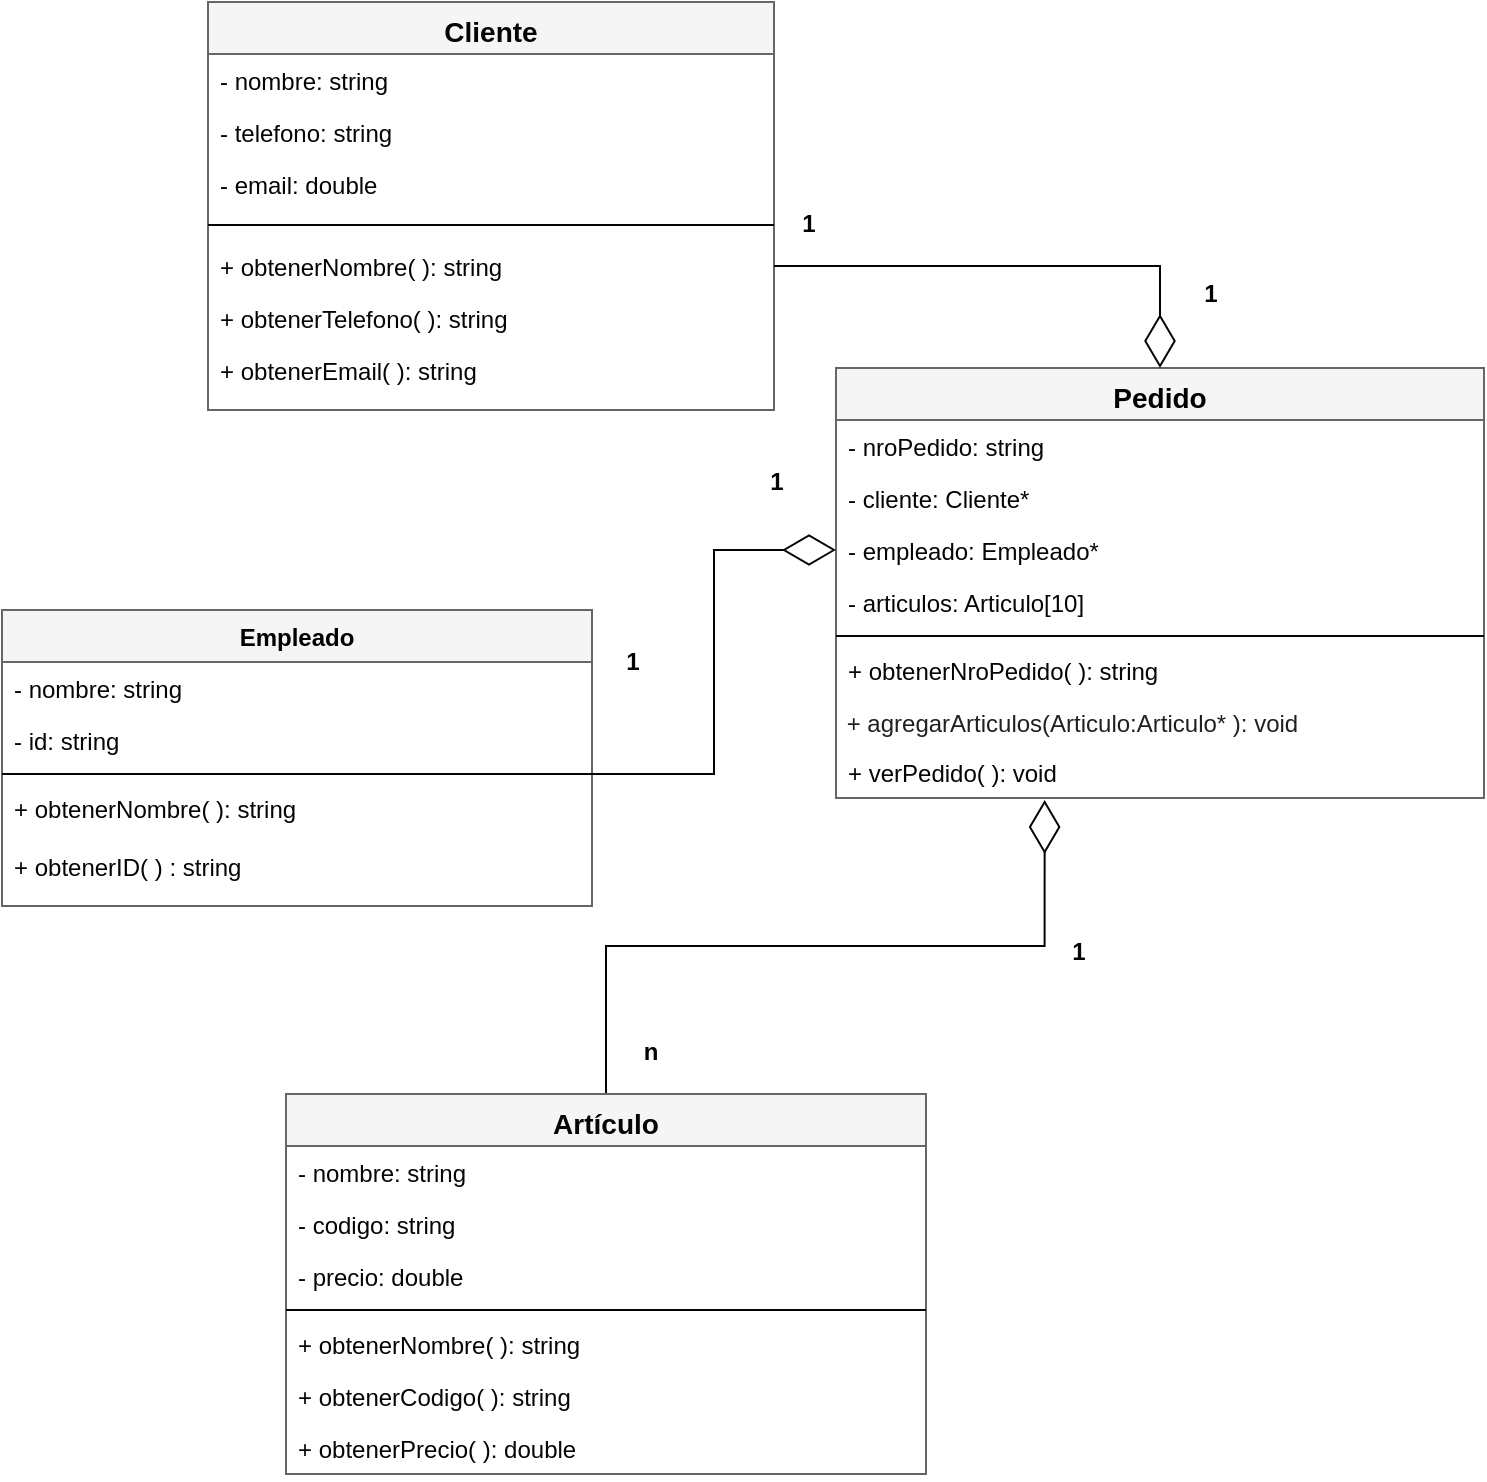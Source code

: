 <mxfile>
    <diagram name="Página-1" id="Z9m40eZqDg4Fgi3BJzhr">
        <mxGraphModel dx="418" dy="239" grid="0" gridSize="10" guides="1" tooltips="1" connect="1" arrows="1" fold="1" page="1" pageScale="1" pageWidth="827" pageHeight="1169" background="#ffffff" math="0" shadow="0">
            <root>
                <mxCell id="0"/>
                <mxCell id="1" parent="0"/>
                <mxCell id="7" style="edgeStyle=orthogonalEdgeStyle;shape=connector;rounded=0;html=1;exitX=0.5;exitY=0;exitDx=0;exitDy=0;entryX=0.322;entryY=1.04;entryDx=0;entryDy=0;entryPerimeter=0;labelBackgroundColor=default;strokeColor=#050505;fontFamily=Helvetica;fontSize=11;fontColor=#050505;endArrow=diamondThin;endFill=0;endSize=24;" edge="1" parent="1" source="R549FV-vUU6F0KCQ6JtP-2" target="R549FV-vUU6F0KCQ6JtP-45">
                    <mxGeometry relative="1" as="geometry"/>
                </mxCell>
                <mxCell id="R549FV-vUU6F0KCQ6JtP-2" value="&lt;span style=&quot;font-size: 14px;&quot;&gt;&lt;font&gt;Artículo&lt;/font&gt;&lt;/span&gt;" style="swimlane;fontStyle=1;align=center;verticalAlign=top;childLayout=stackLayout;horizontal=1;startSize=26;horizontalStack=0;resizeParent=1;resizeParentMax=0;resizeLast=0;collapsible=1;marginBottom=0;whiteSpace=wrap;html=1;fontColor=#050505;strokeColor=#666666;fillColor=#f5f5f5;" parent="1" vertex="1">
                    <mxGeometry x="203" y="672" width="320" height="190" as="geometry">
                        <mxRectangle x="480" y="760" width="90" height="30" as="alternateBounds"/>
                    </mxGeometry>
                </mxCell>
                <mxCell id="R549FV-vUU6F0KCQ6JtP-10" value="- nombre: string" style="text;strokeColor=none;fillColor=none;align=left;verticalAlign=top;spacingLeft=4;spacingRight=4;overflow=hidden;rotatable=0;points=[[0,0.5],[1,0.5]];portConstraint=eastwest;whiteSpace=wrap;html=1;fontColor=#050505;" parent="R549FV-vUU6F0KCQ6JtP-2" vertex="1">
                    <mxGeometry y="26" width="320" height="26" as="geometry"/>
                </mxCell>
                <mxCell id="R549FV-vUU6F0KCQ6JtP-3" value="- codigo: string" style="text;strokeColor=none;fillColor=none;align=left;verticalAlign=top;spacingLeft=4;spacingRight=4;overflow=hidden;rotatable=0;points=[[0,0.5],[1,0.5]];portConstraint=eastwest;whiteSpace=wrap;html=1;fontColor=#050505;" parent="R549FV-vUU6F0KCQ6JtP-2" vertex="1">
                    <mxGeometry y="52" width="320" height="26" as="geometry"/>
                </mxCell>
                <mxCell id="R549FV-vUU6F0KCQ6JtP-9" value="- precio: double" style="text;strokeColor=none;fillColor=none;align=left;verticalAlign=top;spacingLeft=4;spacingRight=4;overflow=hidden;rotatable=0;points=[[0,0.5],[1,0.5]];portConstraint=eastwest;whiteSpace=wrap;html=1;fontColor=#050505;" parent="R549FV-vUU6F0KCQ6JtP-2" vertex="1">
                    <mxGeometry y="78" width="320" height="26" as="geometry"/>
                </mxCell>
                <mxCell id="R549FV-vUU6F0KCQ6JtP-4" value="" style="line;strokeWidth=1;fillColor=none;align=left;verticalAlign=middle;spacingTop=-1;spacingLeft=3;spacingRight=3;rotatable=0;labelPosition=right;points=[];portConstraint=eastwest;strokeColor=#050505;fontColor=#050505;" parent="R549FV-vUU6F0KCQ6JtP-2" vertex="1">
                    <mxGeometry y="104" width="320" height="8" as="geometry"/>
                </mxCell>
                <mxCell id="R549FV-vUU6F0KCQ6JtP-6" value="+ obtenerNombre( ): string" style="text;strokeColor=none;fillColor=none;align=left;verticalAlign=top;spacingLeft=4;spacingRight=4;overflow=hidden;rotatable=0;points=[[0,0.5],[1,0.5]];portConstraint=eastwest;whiteSpace=wrap;html=1;fontColor=#050505;" parent="R549FV-vUU6F0KCQ6JtP-2" vertex="1">
                    <mxGeometry y="112" width="320" height="26" as="geometry"/>
                </mxCell>
                <mxCell id="R549FV-vUU6F0KCQ6JtP-7" value="+ obtenerCodigo( ): string" style="text;strokeColor=none;fillColor=none;align=left;verticalAlign=top;spacingLeft=4;spacingRight=4;overflow=hidden;rotatable=0;points=[[0,0.5],[1,0.5]];portConstraint=eastwest;whiteSpace=wrap;html=1;fontColor=#050505;" parent="R549FV-vUU6F0KCQ6JtP-2" vertex="1">
                    <mxGeometry y="138" width="320" height="26" as="geometry"/>
                </mxCell>
                <mxCell id="R549FV-vUU6F0KCQ6JtP-11" value="+ obtenerPrecio( ): double" style="text;strokeColor=none;fillColor=none;align=left;verticalAlign=top;spacingLeft=4;spacingRight=4;overflow=hidden;rotatable=0;points=[[0,0.5],[1,0.5]];portConstraint=eastwest;whiteSpace=wrap;html=1;fontColor=#050505;" parent="R549FV-vUU6F0KCQ6JtP-2" vertex="1">
                    <mxGeometry y="164" width="320" height="26" as="geometry"/>
                </mxCell>
                <mxCell id="R549FV-vUU6F0KCQ6JtP-12" value="Empleado" style="swimlane;fontStyle=1;align=center;verticalAlign=top;childLayout=stackLayout;horizontal=1;startSize=26;horizontalStack=0;resizeParent=1;resizeParentMax=0;resizeLast=0;collapsible=1;marginBottom=0;whiteSpace=wrap;html=1;strokeColor=#666666;fillColor=#f5f5f5;fontColor=#000000;" parent="1" vertex="1">
                    <mxGeometry x="61" y="430" width="295" height="148" as="geometry"/>
                </mxCell>
                <mxCell id="18" value="- nombre: string" style="text;strokeColor=none;fillColor=none;align=left;verticalAlign=top;spacingLeft=4;spacingRight=4;overflow=hidden;rotatable=0;points=[[0,0.5],[1,0.5]];portConstraint=eastwest;whiteSpace=wrap;html=1;fontColor=#050505;" vertex="1" parent="R549FV-vUU6F0KCQ6JtP-12">
                    <mxGeometry y="26" width="295" height="26" as="geometry"/>
                </mxCell>
                <mxCell id="19" value="- id: string" style="text;strokeColor=none;fillColor=none;align=left;verticalAlign=top;spacingLeft=4;spacingRight=4;overflow=hidden;rotatable=0;points=[[0,0.5],[1,0.5]];portConstraint=eastwest;whiteSpace=wrap;html=1;fontColor=#050505;" vertex="1" parent="R549FV-vUU6F0KCQ6JtP-12">
                    <mxGeometry y="52" width="295" height="26" as="geometry"/>
                </mxCell>
                <mxCell id="R549FV-vUU6F0KCQ6JtP-16" value="" style="line;strokeWidth=1;fillColor=none;align=left;verticalAlign=middle;spacingTop=-1;spacingLeft=3;spacingRight=3;rotatable=0;labelPosition=right;points=[];portConstraint=eastwest;strokeColor=#050505;fontColor=#050505;" parent="R549FV-vUU6F0KCQ6JtP-12" vertex="1">
                    <mxGeometry y="78" width="295" height="8" as="geometry"/>
                </mxCell>
                <mxCell id="R549FV-vUU6F0KCQ6JtP-37" value="+ obtenerNombre( ): string&lt;br&gt;&lt;br&gt;+ obtenerID( ) : string" style="text;strokeColor=none;fillColor=none;align=left;verticalAlign=top;spacingLeft=4;spacingRight=4;overflow=hidden;rotatable=0;points=[[0,0.5],[1,0.5]];portConstraint=eastwest;whiteSpace=wrap;html=1;fontColor=#050505;" parent="R549FV-vUU6F0KCQ6JtP-12" vertex="1">
                    <mxGeometry y="86" width="295" height="62" as="geometry"/>
                </mxCell>
                <mxCell id="R549FV-vUU6F0KCQ6JtP-34" value="n" style="text;align=center;fontStyle=1;verticalAlign=middle;spacingLeft=3;spacingRight=3;strokeColor=none;rotatable=0;points=[[0,0.5],[1,0.5]];portConstraint=eastwest;html=1;fontColor=#050505;" parent="1" vertex="1">
                    <mxGeometry x="375" y="638" width="20" height="26" as="geometry"/>
                </mxCell>
                <mxCell id="R549FV-vUU6F0KCQ6JtP-38" value="&lt;span style=&quot;font-size: 14px;&quot;&gt;Pedido&lt;/span&gt;" style="swimlane;fontStyle=1;align=center;verticalAlign=top;childLayout=stackLayout;horizontal=1;startSize=26;horizontalStack=0;resizeParent=1;resizeParentMax=0;resizeLast=0;collapsible=1;marginBottom=0;whiteSpace=wrap;html=1;strokeColor=#666666;fontColor=#000000;fillColor=#f5f5f5;" parent="1" vertex="1">
                    <mxGeometry x="478" y="309" width="324" height="215" as="geometry"/>
                </mxCell>
                <mxCell id="R549FV-vUU6F0KCQ6JtP-39" value="- nroPedido: string" style="text;strokeColor=none;fillColor=none;align=left;verticalAlign=top;spacingLeft=4;spacingRight=4;overflow=hidden;rotatable=0;points=[[0,0.5],[1,0.5]];portConstraint=eastwest;whiteSpace=wrap;html=1;fontColor=#050505;" parent="R549FV-vUU6F0KCQ6JtP-38" vertex="1">
                    <mxGeometry y="26" width="324" height="26" as="geometry"/>
                </mxCell>
                <mxCell id="eUOE1uEp9aUfxUJo_K6u-10" value="- cliente: Cliente*" style="text;strokeColor=none;fillColor=none;align=left;verticalAlign=top;spacingLeft=4;spacingRight=4;overflow=hidden;rotatable=0;points=[[0,0.5],[1,0.5]];portConstraint=eastwest;whiteSpace=wrap;html=1;fontColor=#050505;" parent="R549FV-vUU6F0KCQ6JtP-38" vertex="1">
                    <mxGeometry y="52" width="324" height="26" as="geometry"/>
                </mxCell>
                <mxCell id="R549FV-vUU6F0KCQ6JtP-41" value="- empleado: Empleado*" style="text;strokeColor=none;fillColor=none;align=left;verticalAlign=top;spacingLeft=4;spacingRight=4;overflow=hidden;rotatable=0;points=[[0,0.5],[1,0.5]];portConstraint=eastwest;whiteSpace=wrap;html=1;fontColor=#050505;" parent="R549FV-vUU6F0KCQ6JtP-38" vertex="1">
                    <mxGeometry y="78" width="324" height="26" as="geometry"/>
                </mxCell>
                <mxCell id="R549FV-vUU6F0KCQ6JtP-40" value="- articulos: Articulo[10]" style="text;strokeColor=none;fillColor=none;align=left;verticalAlign=top;spacingLeft=4;spacingRight=4;overflow=hidden;rotatable=0;points=[[0,0.5],[1,0.5]];portConstraint=eastwest;whiteSpace=wrap;html=1;fontColor=#050505;" parent="R549FV-vUU6F0KCQ6JtP-38" vertex="1">
                    <mxGeometry y="104" width="324" height="26" as="geometry"/>
                </mxCell>
                <mxCell id="R549FV-vUU6F0KCQ6JtP-42" value="" style="line;strokeWidth=1;fillColor=none;align=left;verticalAlign=middle;spacingTop=-1;spacingLeft=3;spacingRight=3;rotatable=0;labelPosition=right;points=[];portConstraint=eastwest;strokeColor=#050505;fontColor=#050505;" parent="R549FV-vUU6F0KCQ6JtP-38" vertex="1">
                    <mxGeometry y="130" width="324" height="8" as="geometry"/>
                </mxCell>
                <mxCell id="R549FV-vUU6F0KCQ6JtP-43" value="+ obtenerNroPedido( ): string" style="text;strokeColor=none;fillColor=none;align=left;verticalAlign=top;spacingLeft=4;spacingRight=4;overflow=hidden;rotatable=0;points=[[0,0.5],[1,0.5]];portConstraint=eastwest;whiteSpace=wrap;html=1;fontColor=#050505;" parent="R549FV-vUU6F0KCQ6JtP-38" vertex="1">
                    <mxGeometry y="138" width="324" height="26" as="geometry"/>
                </mxCell>
                <mxCell id="20" value="&lt;span style=&quot;font-family: Helvetica; font-size: 12px; font-style: normal; font-variant-ligatures: normal; font-variant-caps: normal; font-weight: 400; letter-spacing: normal; orphans: 2; text-align: left; text-indent: 0px; text-transform: none; widows: 2; word-spacing: 0px; -webkit-text-stroke-width: 0px; text-decoration-thickness: initial; text-decoration-style: initial; text-decoration-color: initial; float: none; display: inline !important;&quot;&gt;&amp;nbsp;+ agregarArticulos(Articulo:Articulo* ): void&lt;/span&gt;" style="text;whiteSpace=wrap;html=1;fontSize=11;fontFamily=Helvetica;fontColor=#231f1f;strokeColor=none;labelBackgroundColor=#FFFFFF;" vertex="1" parent="R549FV-vUU6F0KCQ6JtP-38">
                    <mxGeometry y="164" width="324" height="25" as="geometry"/>
                </mxCell>
                <mxCell id="R549FV-vUU6F0KCQ6JtP-45" value="+ verPedido( ): void" style="text;strokeColor=none;fillColor=none;align=left;verticalAlign=top;spacingLeft=4;spacingRight=4;overflow=hidden;rotatable=0;points=[[0,0.5],[1,0.5]];portConstraint=eastwest;whiteSpace=wrap;html=1;fontColor=#050505;" parent="R549FV-vUU6F0KCQ6JtP-38" vertex="1">
                    <mxGeometry y="189" width="324" height="26" as="geometry"/>
                </mxCell>
                <mxCell id="eUOE1uEp9aUfxUJo_K6u-1" value="&lt;span style=&quot;font-size: 14px;&quot;&gt;Cliente&lt;/span&gt;" style="swimlane;fontStyle=1;align=center;verticalAlign=top;childLayout=stackLayout;horizontal=1;startSize=26;horizontalStack=0;resizeParent=1;resizeParentMax=0;resizeLast=0;collapsible=1;marginBottom=0;whiteSpace=wrap;html=1;strokeColor=#666666;fillColor=#f5f5f5;fontColor=#050505;" parent="1" vertex="1">
                    <mxGeometry x="164" y="126" width="283" height="204" as="geometry"/>
                </mxCell>
                <mxCell id="15" value="- nombre: string" style="text;strokeColor=none;fillColor=none;align=left;verticalAlign=top;spacingLeft=4;spacingRight=4;overflow=hidden;rotatable=0;points=[[0,0.5],[1,0.5]];portConstraint=eastwest;whiteSpace=wrap;html=1;fontColor=#050505;" vertex="1" parent="eUOE1uEp9aUfxUJo_K6u-1">
                    <mxGeometry y="26" width="283" height="26" as="geometry"/>
                </mxCell>
                <mxCell id="16" value="- telefono: string" style="text;strokeColor=none;fillColor=none;align=left;verticalAlign=top;spacingLeft=4;spacingRight=4;overflow=hidden;rotatable=0;points=[[0,0.5],[1,0.5]];portConstraint=eastwest;whiteSpace=wrap;html=1;fontColor=#050505;" vertex="1" parent="eUOE1uEp9aUfxUJo_K6u-1">
                    <mxGeometry y="52" width="283" height="26" as="geometry"/>
                </mxCell>
                <mxCell id="17" value="- email: double" style="text;strokeColor=none;fillColor=none;align=left;verticalAlign=top;spacingLeft=4;spacingRight=4;overflow=hidden;rotatable=0;points=[[0,0.5],[1,0.5]];portConstraint=eastwest;whiteSpace=wrap;html=1;fontColor=#050505;" vertex="1" parent="eUOE1uEp9aUfxUJo_K6u-1">
                    <mxGeometry y="78" width="283" height="26" as="geometry"/>
                </mxCell>
                <mxCell id="eUOE1uEp9aUfxUJo_K6u-5" value="" style="line;strokeWidth=1;fillColor=none;align=left;verticalAlign=middle;spacingTop=-1;spacingLeft=3;spacingRight=3;rotatable=0;labelPosition=right;points=[];portConstraint=eastwest;strokeColor=#050505;fontColor=#050505;" parent="eUOE1uEp9aUfxUJo_K6u-1" vertex="1">
                    <mxGeometry y="104" width="283" height="15" as="geometry"/>
                </mxCell>
                <mxCell id="FdKNdc1q4IcvGpZulSzj-7" value="+ obtenerNombre( ): string" style="text;strokeColor=none;fillColor=none;align=left;verticalAlign=top;spacingLeft=4;spacingRight=4;overflow=hidden;rotatable=0;points=[[0,0.5],[1,0.5]];portConstraint=eastwest;whiteSpace=wrap;html=1;fontColor=#050505;" parent="eUOE1uEp9aUfxUJo_K6u-1" vertex="1">
                    <mxGeometry y="119" width="283" height="26" as="geometry"/>
                </mxCell>
                <mxCell id="FdKNdc1q4IcvGpZulSzj-9" value="+ obtenerTelefono( ): string" style="text;strokeColor=none;fillColor=none;align=left;verticalAlign=top;spacingLeft=4;spacingRight=4;overflow=hidden;rotatable=0;points=[[0,0.5],[1,0.5]];portConstraint=eastwest;whiteSpace=wrap;html=1;fontColor=#050505;" parent="eUOE1uEp9aUfxUJo_K6u-1" vertex="1">
                    <mxGeometry y="145" width="283" height="26" as="geometry"/>
                </mxCell>
                <mxCell id="FdKNdc1q4IcvGpZulSzj-8" value="+ obtenerEmail( ): string" style="text;strokeColor=none;fillColor=none;align=left;verticalAlign=top;spacingLeft=4;spacingRight=4;overflow=hidden;rotatable=0;points=[[0,0.5],[1,0.5]];portConstraint=eastwest;whiteSpace=wrap;html=1;fontColor=#050505;" parent="eUOE1uEp9aUfxUJo_K6u-1" vertex="1">
                    <mxGeometry y="171" width="283" height="33" as="geometry"/>
                </mxCell>
                <mxCell id="eUOE1uEp9aUfxUJo_K6u-15" value="1" style="text;align=center;fontStyle=1;verticalAlign=middle;spacingLeft=3;spacingRight=3;strokeColor=none;rotatable=0;points=[[0,0.5],[1,0.5]];portConstraint=eastwest;html=1;fontColor=#050505;" parent="1" vertex="1">
                    <mxGeometry x="589" y="588" width="20" height="26" as="geometry"/>
                </mxCell>
                <mxCell id="eUOE1uEp9aUfxUJo_K6u-16" value="1" style="text;align=center;fontStyle=1;verticalAlign=middle;spacingLeft=3;spacingRight=3;strokeColor=none;rotatable=0;points=[[0,0.5],[1,0.5]];portConstraint=eastwest;html=1;fontColor=#050505;" parent="1" vertex="1">
                    <mxGeometry x="655" y="259" width="20" height="26" as="geometry"/>
                </mxCell>
                <mxCell id="9" style="edgeStyle=orthogonalEdgeStyle;shape=connector;rounded=0;html=1;exitX=1;exitY=0.5;exitDx=0;exitDy=0;labelBackgroundColor=default;strokeColor=#050505;fontFamily=Helvetica;fontSize=11;fontColor=#050505;endArrow=diamondThin;endFill=0;endSize=24;" edge="1" parent="1" source="FdKNdc1q4IcvGpZulSzj-7" target="R549FV-vUU6F0KCQ6JtP-38">
                    <mxGeometry relative="1" as="geometry"/>
                </mxCell>
                <mxCell id="11" value="1" style="text;align=center;fontStyle=1;verticalAlign=middle;spacingLeft=3;spacingRight=3;strokeColor=none;rotatable=0;points=[[0,0.5],[1,0.5]];portConstraint=eastwest;html=1;fontColor=#050505;" vertex="1" parent="1">
                    <mxGeometry x="454" y="224" width="20" height="26" as="geometry"/>
                </mxCell>
                <mxCell id="12" style="edgeStyle=orthogonalEdgeStyle;shape=connector;rounded=0;html=1;labelBackgroundColor=default;strokeColor=#050505;fontFamily=Helvetica;fontSize=11;fontColor=#050505;endArrow=diamondThin;endFill=0;endSize=24;" edge="1" parent="1" source="R549FV-vUU6F0KCQ6JtP-16" target="R549FV-vUU6F0KCQ6JtP-41">
                    <mxGeometry relative="1" as="geometry"/>
                </mxCell>
                <mxCell id="13" value="1" style="text;align=center;fontStyle=1;verticalAlign=middle;spacingLeft=3;spacingRight=3;strokeColor=none;rotatable=0;points=[[0,0.5],[1,0.5]];portConstraint=eastwest;html=1;fontColor=#050505;" vertex="1" parent="1">
                    <mxGeometry x="438" y="353" width="20" height="26" as="geometry"/>
                </mxCell>
                <mxCell id="14" value="1" style="text;align=center;fontStyle=1;verticalAlign=middle;spacingLeft=3;spacingRight=3;strokeColor=none;rotatable=0;points=[[0,0.5],[1,0.5]];portConstraint=eastwest;html=1;fontColor=#050505;" vertex="1" parent="1">
                    <mxGeometry x="366" y="443" width="20" height="26" as="geometry"/>
                </mxCell>
            </root>
        </mxGraphModel>
    </diagram>
</mxfile>